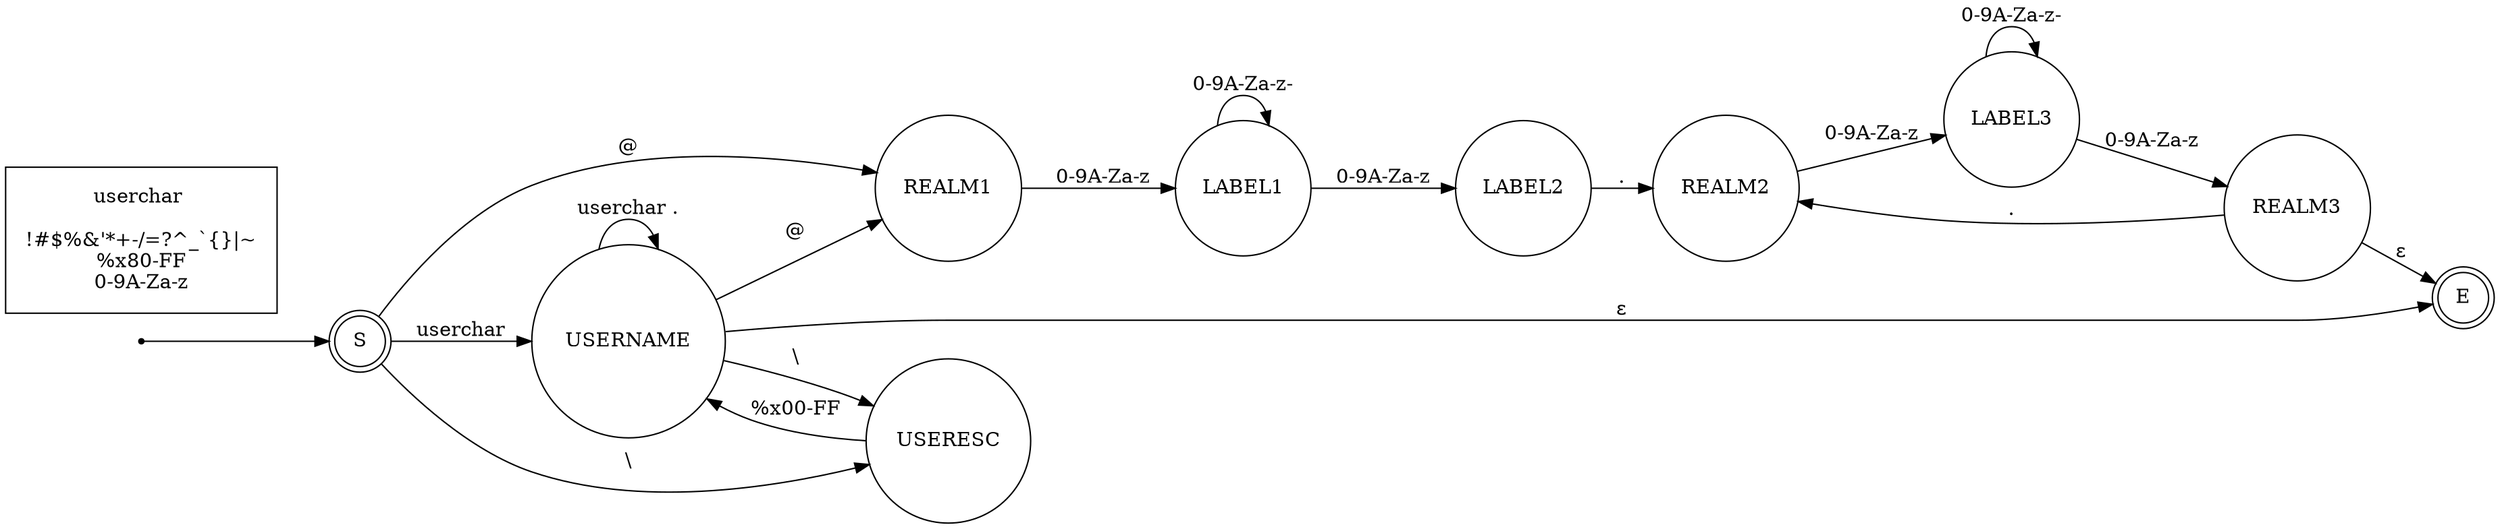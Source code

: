 digraph finite_state_machine {
	rankdir=LR
	node [shape = doublecircle];
		S;
		E;

	node [shape = point ];
		qi

	node [shape = circle];
		qi	-> S;

		/* First do realm. */
		S	-> REALM1 [ label = "@" ];
		REALM1	-> LABEL1 [ label = "0-9A-Za-z" ];
		LABEL1	-> LABEL1 [ label = "0-9A-Za-z-" ];
		LABEL1	-> LABEL2 [ label = "0-9A-Za-z" ];
		LABEL2	-> REALM2 [ label = "." ];
		REALM2	-> LABEL3 [ label = "0-9A-Za-z" ];
		LABEL3	-> LABEL3 [ label = "0-9A-Za-z-" ];
		LABEL3	-> REALM3 [ label = "0-9A-Za-z" ];
		REALM3	-> REALM2 [ label = "." ];
		REALM3	-> E [ label = "&epsilon;" ];

		/* Then username. */
		S	-> USERNAME [ label = "userchar" ];
		S	-> USERESC [ label = "\\" ];
		USERNAME	-> USERNAME [ label = "userchar ." ];
		USERNAME	-> USERESC [ label = "\\" ];
		USERESC	-> USERNAME [ label = "%x00-FF" ];
		USERNAME	-> REALM1 [ label = "@" ];
		USERNAME	-> E [ label = "&epsilon;" ];

	node[ shape=box, margin="0.2,0.2" ];
		userchar[ label = "userchar \n\n!#$%&'*+-/=?^_`{}|~\n%x80-FF\n0-9A-Za-z" ];
}
